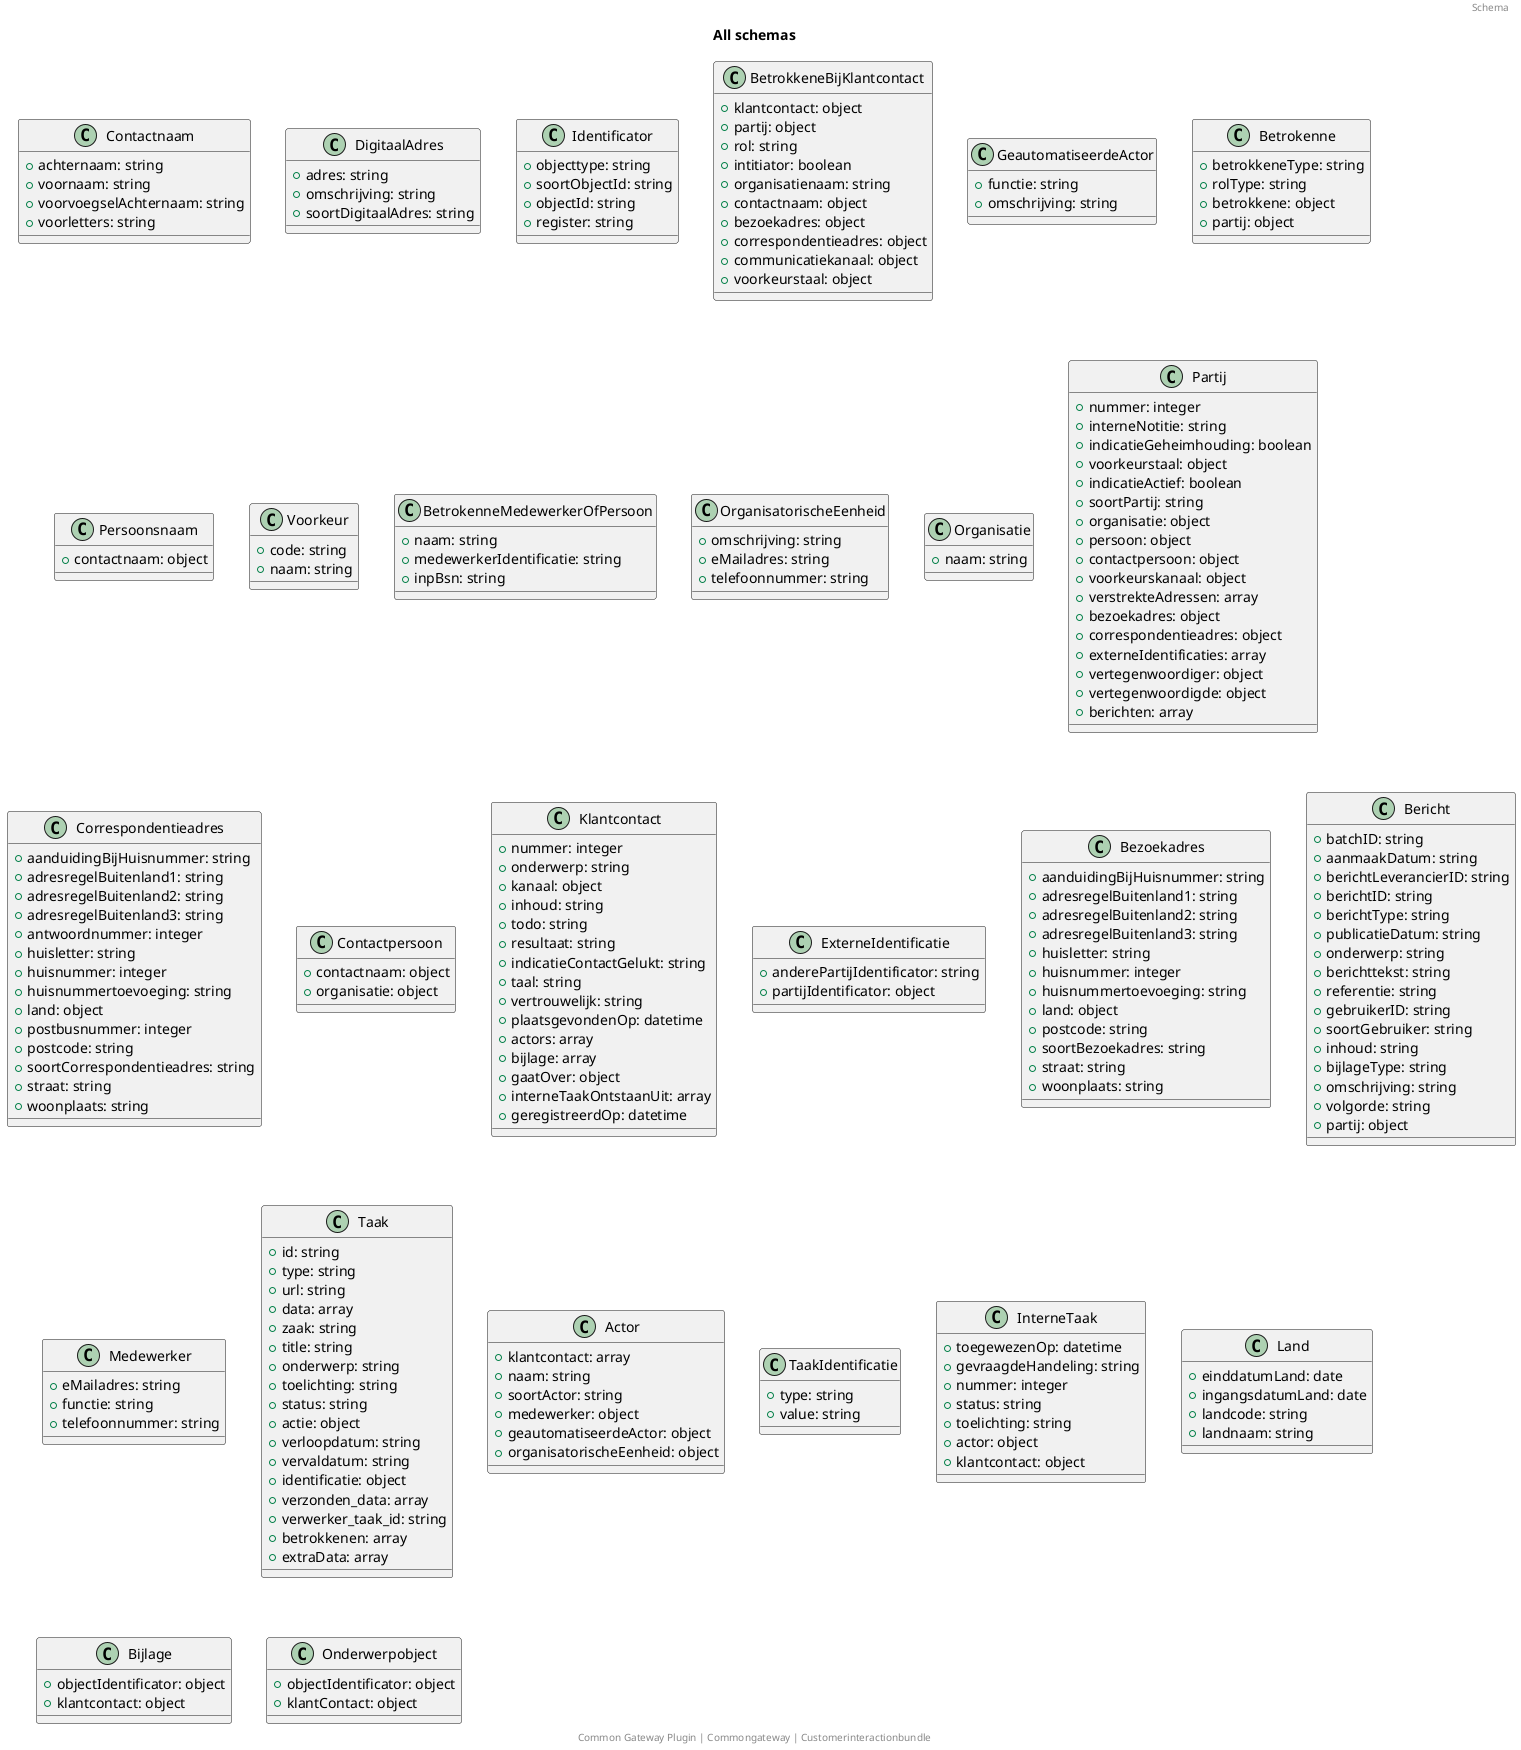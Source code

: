 @startuml
title: All schemas
footer: Common Gateway Plugin | Commongateway | Customerinteractionbundle 
header: Schema
class Contactnaam {
  + achternaam: string
  + voornaam: string
  + voorvoegselAchternaam: string
  + voorletters: string
}
class DigitaalAdres {
  + adres: string
  + omschrijving: string
  + soortDigitaalAdres: string
}
class Identificator {
  + objecttype: string
  + soortObjectId: string
  + objectId: string
  + register: string
}
class BetrokkeneBijKlantcontact {
  + klantcontact: object
  + partij: object
  + rol: string
  + intitiator: boolean
  + organisatienaam: string
  + contactnaam: object
  + bezoekadres: object
  + correspondentieadres: object
  + communicatiekanaal: object
  + voorkeurstaal: object
}
class GeautomatiseerdeActor {
  + functie: string
  + omschrijving: string
}
class Betrokenne {
  + betrokkeneType: string
  + rolType: string
  + betrokkene: object
  + partij: object
}
class Persoonsnaam {
  + contactnaam: object
}
class Voorkeur {
  + code: string
  + naam: string
}
class BetrokenneMedewerkerOfPersoon {
  + naam: string
  + medewerkerIdentificatie: string
  + inpBsn: string
}
class OrganisatorischeEenheid {
  + omschrijving: string
  + eMailadres: string
  + telefoonnummer: string
}
class Organisatie {
  + naam: string
}
class Partij {
  + nummer: integer
  + interneNotitie: string
  + indicatieGeheimhouding: boolean
  + voorkeurstaal: object
  + indicatieActief: boolean
  + soortPartij: string
  + organisatie: object
  + persoon: object
  + contactpersoon: object
  + voorkeurskanaal: object
  + verstrekteAdressen: array
  + bezoekadres: object
  + correspondentieadres: object
  + externeIdentificaties: array
  + vertegenwoordiger: object
  + vertegenwoordigde: object
  + berichten: array
}
class Correspondentieadres {
  + aanduidingBijHuisnummer: string
  + adresregelBuitenland1: string
  + adresregelBuitenland2: string
  + adresregelBuitenland3: string
  + antwoordnummer: integer
  + huisletter: string
  + huisnummer: integer
  + huisnummertoevoeging: string
  + land: object
  + postbusnummer: integer
  + postcode: string
  + soortCorrespondentieadres: string
  + straat: string
  + woonplaats: string
}
class Contactpersoon {
  + contactnaam: object
  + organisatie: object
}
class Klantcontact {
  + nummer: integer
  + onderwerp: string
  + kanaal: object
  + inhoud: string
  + todo: string
  + resultaat: string
  + indicatieContactGelukt: string
  + taal: string
  + vertrouwelijk: string
  + plaatsgevondenOp: datetime
  + actors: array
  + bijlage: array
  + gaatOver: object
  + interneTaakOntstaanUit: array
  + geregistreerdOp: datetime
}
class ExterneIdentificatie {
  + anderePartijIdentificator: string
  + partijIdentificator: object
}
class Bezoekadres {
  + aanduidingBijHuisnummer: string
  + adresregelBuitenland1: string
  + adresregelBuitenland2: string
  + adresregelBuitenland3: string
  + huisletter: string
  + huisnummer: integer
  + huisnummertoevoeging: string
  + land: object
  + postcode: string
  + soortBezoekadres: string
  + straat: string
  + woonplaats: string
}
class Bericht {
  + batchID: string
  + aanmaakDatum: string
  + berichtLeverancierID: string
  + berichtID: string
  + berichtType: string
  + publicatieDatum: string
  + onderwerp: string
  + berichttekst: string
  + referentie: string
  + gebruikerID: string
  + soortGebruiker: string
  + inhoud: string
  + bijlageType: string
  + omschrijving: string
  + volgorde: string
  + partij: object
}
class Medewerker {
  + eMailadres: string
  + functie: string
  + telefoonnummer: string
}
class Taak {
  + id: string
  + type: string
  + url: string
  + data: array
  + zaak: string
  + title: string
  + onderwerp: string
  + toelichting: string
  + status: string
  + actie: object
  + verloopdatum: string
  + vervaldatum: string
  + identificatie: object
  + verzonden_data: array
  + verwerker_taak_id: string
  + betrokkenen: array
  + extraData: array
}
class Actor {
  + klantcontact: array
  + naam: string
  + soortActor: string
  + medewerker: object
  + geautomatiseerdeActor: object
  + organisatorischeEenheid: object
}
class TaakIdentificatie {
  + type: string
  + value: string
}
class InterneTaak {
  + toegewezenOp: datetime
  + gevraagdeHandeling: string
  + nummer: integer
  + status: string
  + toelichting: string
  + actor: object
  + klantcontact: object
}
class Land {
  + einddatumLand: date
  + ingangsdatumLand: date
  + landcode: string
  + landnaam: string
}
class Bijlage {
  + objectIdentificator: object
  + klantcontact: object
}
class Onderwerpobject {
  + objectIdentificator: object
  + klantContact: object
}
@enduml
